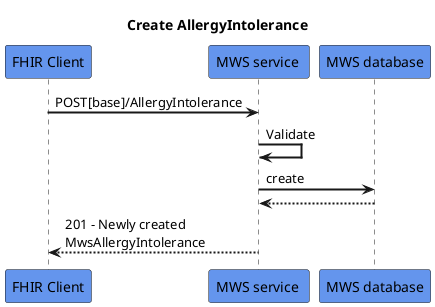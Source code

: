 @startuml
skinparam sequenceArrowThickness 2
skinparam roundcorner 5
skinparam maxmessagesize 180
skinparam sequenceParticipant bold
title  Create AllergyIntolerance
participant "FHIR Client" as A #CornflowerBlue
participant "MWS service " as B #CornflowerBlue
participant "MWS database" as C #CornflowerBlue

A -> B: POST[base]/AllergyIntolerance
B -> B: Validate
B -> C: create
C -[dashed]-> B:

B -[dashed]-> A:201 - Newly created MwsAllergyIntolerance
@enduml